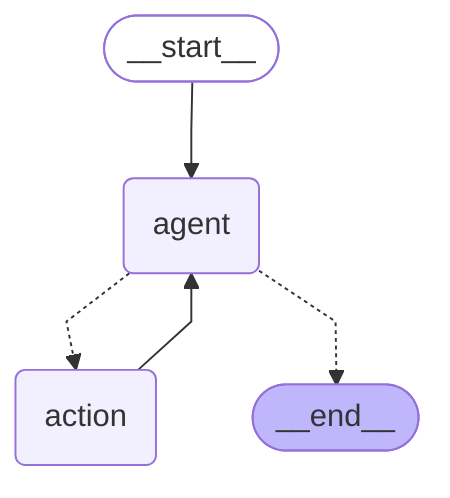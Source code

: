 ---
config:
  flowchart:
    curve: linear
---
graph TD;
	__start__([<p>__start__</p>]):::first
	agent(agent)
	action(action)
	__end__([<p>__end__</p>]):::last
	__start__ --> agent;
	action --> agent;
	agent -.-> action;
	agent -.-> __end__;
	classDef default fill:#f2f0ff,line-height:1.2
	classDef first fill-opacity:0
	classDef last fill:#bfb6fc